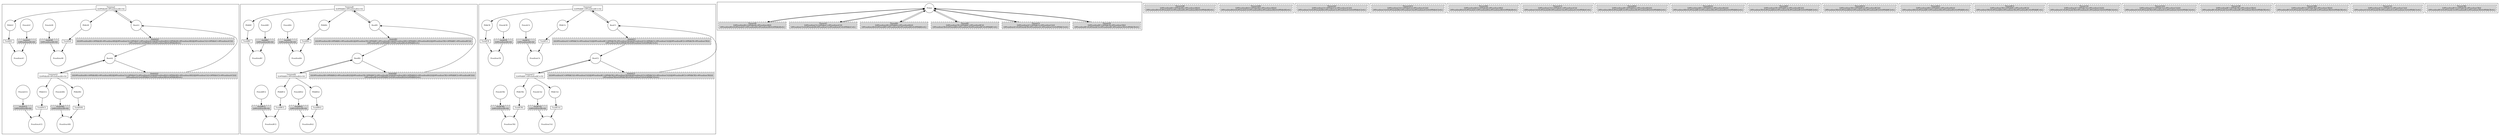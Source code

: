 digraph { layout=dot; overlap=false; splines=true; node [fontsize=10];
subgraph cluster0 {
"PblkAB0" [shape = circle, label = "PblkAB"];
"TminingA" -> "PblkAB0" [label = ""];
"TminingA" [shape = box, label = "TminingA
[((#PblkAB+#PconfirmAB)<5)]" width=0.8, height=0.2];
"PblkAB0" -> "TnotifAB" [label = ""];
"TnotifAB" [shape = box, label = "TnotifAB" width=0.8, height=0.2];
"RootA137" -> "TminingA" [label = ""];
"RootA137" [shape = circle, label = "RootA1"];
"TminingA" -> "PblkAC2" [label = ""];
"PblkAC2" [shape = circle, label = "PblkAC"];
"TminingA" -> "RootA137" [label = ""];
"TnotifAB" -> "PconfirmAB13" [label = ""];
"PconfirmAB13" [shape = circle, label = "PconfirmAB"];
"SwitchA2" -> "RootA137" [label = ""];
"SwitchA2" [shape = box, label = "SwitchA2
[((((#PconfirmBA>(#PblkAB2+#PconfirmAB2))||(#PconfirmCA>(#PblkAC2+#PconfirmAC2)))||(#PconfirmBA2>(#PblkAB2+#PconfirmAB2)))||(#PconfirmCA2>(#PblkAC2+#PconfirmAC2)))]
{#PconfirmAC2=0;#PblkAC2=0;#PconfirmAB2=0;#PblkAB2=0;}" width=0.8, height=0.02, style="filled,dashed"];
"RootA137" -> "SwitchA1" [label = ""];
"SwitchA1" [shape = box, label = "SwitchA1
[((((#PconfirmBA>(#PblkAB+#PconfirmAB))||(#PconfirmCA>(#PblkAC+#PconfirmAC)))||(#PconfirmBA2>(#PblkAB+#PconfirmAB)))||(#PconfirmCA2>(#PblkAC+#PconfirmAC)))]
{#PconfirmAC=0;#PblkAC=0;#PconfirmAB=0;#PblkAB=0;}" width=0.8, height=0.02, style="filled,dashed"];
"PblkAC2" -> "TnotifAC" [label = ""];
"TnotifAC" [shape = box, label = "TnotifAC" width=0.8, height=0.2];
"stockAB" -> "PconfirmAB13" [label = ""];
"stockAB" [shape = box, label = "stockAB
[(#PconfirmAB>0)]" width=0.8, height=0.02, style="filled,dashed"];
"RootA238" -> "SwitchA2" [label = ""];
"RootA238" [shape = circle, label = "RootA2"];
"SwitchA1" -> "RootA238" [label = ""];
"TnotifAC" -> "PconfirmAC15" [label = ""];
"PconfirmAC15" [shape = circle, label = "PconfirmAC"];
"PstockAB25" -> "stockAB" [label = ""];
"PstockAB25" [shape = circle, label = "PstockAB"];
"TminingA2" -> "RootA238" [label = ""];
"TminingA2" [shape = box, label = "TminingA2
[((#PblkAB+#PconfirmAB)<5)]" width=0.8, height=0.2];
"RootA238" -> "TminingA2" [label = ""];
"stockAC" -> "PconfirmAC15" [label = ""];
"stockAC" [shape = box, label = "stockAC
[(#PconfirmAB>0)]" width=0.8, height=0.02, style="filled,dashed"];
"TminingA2" -> "PblkAB21" [label = ""];
"PblkAB21" [shape = circle, label = "PblkAB2"];
"TminingA2" -> "PblkAC23" [label = ""];
"PblkAC23" [shape = circle, label = "PblkAC2"];
"PstockAC27" -> "stockAC" [label = ""];
"PstockAC27" [shape = circle, label = "PstockAC"];
"PblkAB21" -> "TnotifAB2" [label = ""];
"TnotifAB2" [shape = box, label = "TnotifAB2" width=0.8, height=0.2];
"PblkAC23" -> "TnotifAC2" [label = ""];
"TnotifAC2" [shape = box, label = "TnotifAC2" width=0.8, height=0.2];
"TnotifAB2" -> "PconfirmAB214" [label = ""];
"PconfirmAB214" [shape = circle, label = "PconfirmAB2"];
"TnotifAC2" -> "PconfirmAC216" [label = ""];
"PconfirmAC216" [shape = circle, label = "PconfirmAC2"];
"stockAB2" -> "PconfirmAB214" [label = ""];
"stockAB2" [shape = box, label = "stockAB2
[(#PconfirmAB>0)]" width=0.8, height=0.02, style="filled,dashed"];
"stockAC2" -> "PconfirmAC216" [label = ""];
"stockAC2" [shape = box, label = "stockAC2
[(#PconfirmAB>0)]" width=0.8, height=0.02, style="filled,dashed"];
"PstockAB226" -> "stockAB2" [label = ""];
"PstockAB226" [shape = circle, label = "PstockAB2"];
"PstockAC228" -> "stockAC2" [label = ""];
"PstockAC228" [shape = circle, label = "PstockAC2"];
}
subgraph cluster1 {
"PblkBA4" [shape = circle, label = "PblkBA"];
"TminingB" -> "PblkBA4" [label = ""];
"TminingB" [shape = box, label = "TminingB
[((#PblkBA+#PconfirmBA)<5)]" width=0.8, height=0.2];
"PblkBA4" -> "TnotifBA" [label = ""];
"TnotifBA" [shape = box, label = "TnotifBA" width=0.8, height=0.2];
"RootB139" -> "TminingB" [label = ""];
"RootB139" [shape = circle, label = "RootB1"];
"TminingB" -> "PblkBC6" [label = ""];
"PblkBC6" [shape = circle, label = "PblkBC"];
"TminingB" -> "RootB139" [label = ""];
"TnotifBA" -> "PconfirmBA17" [label = ""];
"PconfirmBA17" [shape = circle, label = "PconfirmBA"];
"SwitchB2" -> "RootB139" [label = ""];
"SwitchB2" [shape = box, label = "SwitchB2
[((((#PconfirmAB>(#PblkBA2+#PconfirmBA2))||(#PconfirmCB>(#PblkBC2+#PconfirmBC2)))||(#PconfirmAB2>(#PblkBA2+#PconfirmBA2)))||(#PconfirmCB2>(#PblkBC2+#PconfirmBC2)))]
{#PconfirmBC2=0;#PblkBC2=0;#PconfirmBA2=0;#PblkBA2=0;}" width=0.8, height=0.02, style="filled,dashed"];
"RootB139" -> "SwitchB1" [label = ""];
"SwitchB1" [shape = box, label = "SwitchB1
[((((#PconfirmAB>(#PblkBA+#PconfirmBA))||(#PconfirmCB>(#PblkBC+#PconfirmBC)))||(#PconfirmAB2>(#PblkBA+#PconfirmBA)))||(#PconfirmCB2>(#PblkBC+#PconfirmBC)))]
{#PconfirmBC=0;#PblkBC=0;#PconfirmBA=0;#PblkBA=0;}" width=0.8, height=0.02, style="filled,dashed"];
"PblkBC6" -> "TnotifBC" [label = ""];
"TnotifBC" [shape = box, label = "TnotifBC" width=0.8, height=0.2];
"stockBA" -> "PconfirmBA17" [label = ""];
"stockBA" [shape = box, label = "stockBA
[(#PconfirmAB>0)]" width=0.8, height=0.02, style="filled,dashed"];
"RootB240" -> "SwitchB2" [label = ""];
"RootB240" [shape = circle, label = "RootB2"];
"SwitchB1" -> "RootB240" [label = ""];
"TnotifBC" -> "PconfirmBC19" [label = ""];
"PconfirmBC19" [shape = circle, label = "PconfirmBC"];
"PstockBA29" -> "stockBA" [label = ""];
"PstockBA29" [shape = circle, label = "PstockBA"];
"TminingB2" -> "RootB240" [label = ""];
"TminingB2" [shape = box, label = "TminingB2
[((#PblkBA+#PconfirmBA)<5)]" width=0.8, height=0.2];
"RootB240" -> "TminingB2" [label = ""];
"stockBC" -> "PconfirmBC19" [label = ""];
"stockBC" [shape = box, label = "stockBC
[(#PconfirmAB>0)]" width=0.8, height=0.02, style="filled,dashed"];
"TminingB2" -> "PblkBA25" [label = ""];
"PblkBA25" [shape = circle, label = "PblkBA2"];
"TminingB2" -> "PblkBC27" [label = ""];
"PblkBC27" [shape = circle, label = "PblkBC2"];
"PstockBC31" -> "stockBC" [label = ""];
"PstockBC31" [shape = circle, label = "PstockBC"];
"PblkBA25" -> "TnotifBA2" [label = ""];
"TnotifBA2" [shape = box, label = "TnotifBA2" width=0.8, height=0.2];
"PblkBC27" -> "TnotifBC2" [label = ""];
"TnotifBC2" [shape = box, label = "TnotifBC2" width=0.8, height=0.2];
"TnotifBA2" -> "PconfirmBA218" [label = ""];
"PconfirmBA218" [shape = circle, label = "PconfirmBA2"];
"TnotifBC2" -> "PconfirmBC220" [label = ""];
"PconfirmBC220" [shape = circle, label = "PconfirmBC2"];
"stockBA2" -> "PconfirmBA218" [label = ""];
"stockBA2" [shape = box, label = "stockBA2
[(#PconfirmAB>0)]" width=0.8, height=0.02, style="filled,dashed"];
"stockBC2" -> "PconfirmBC220" [label = ""];
"stockBC2" [shape = box, label = "stockBC2
[(#PconfirmAB>0)]" width=0.8, height=0.02, style="filled,dashed"];
"PstockBA230" -> "stockBA2" [label = ""];
"PstockBA230" [shape = circle, label = "PstockBA2"];
"PstockBC232" -> "stockBC2" [label = ""];
"PstockBC232" [shape = circle, label = "PstockBC2"];
}
subgraph cluster2 {
"PblkCA8" [shape = circle, label = "PblkCA"];
"TminingC" -> "PblkCA8" [label = ""];
"TminingC" [shape = box, label = "TminingC
[((#PblkBC+#PconfirmBC)<5)]" width=0.8, height=0.2];
"PblkCA8" -> "TnotifCA" [label = ""];
"TnotifCA" [shape = box, label = "TnotifCA" width=0.8, height=0.2];
"RootC141" -> "TminingC" [label = ""];
"RootC141" [shape = circle, label = "RootC1"];
"TminingC" -> "PblkCB10" [label = ""];
"PblkCB10" [shape = circle, label = "PblkCB"];
"TminingC" -> "RootC141" [label = ""];
"TnotifCA" -> "PconfirmCA21" [label = ""];
"PconfirmCA21" [shape = circle, label = "PconfirmCA"];
"SwitchC2" -> "RootC141" [label = ""];
"SwitchC2" [shape = box, label = "SwitchC2
[((((#PconfirmAC>(#PblkCA2+#PconfirmCA2))||(#PconfirmBC>(#PblkCB2+#PconfirmCB2)))||(#PconfirmAC2>(#PblkCA2+#PconfirmCA2)))||(#PconfirmBC2>(#PblkCB2+#PconfirmCB2)))]
{#PconfirmCB2=0;#PblkCB2=0;#PconfirmCA2=0;#PblkCA2=0;}" width=0.8, height=0.02, style="filled,dashed"];
"RootC141" -> "SwitchC1" [label = ""];
"SwitchC1" [shape = box, label = "SwitchC1
[((((#PconfirmAC>(#PblkCA+#PconfirmCA))||(#PconfirmBC>(#PblkCB+#PconfirmCB)))||(#PconfirmAC2>(#PblkCA+#PconfirmCA)))||(#PconfirmBC2>(#PblkCB+#PconfirmCB)))]
{#PconfirmCB=0;#PblkCB=0;#PconfirmCA=0;#PblkCA=0;}" width=0.8, height=0.02, style="filled,dashed"];
"PblkCB10" -> "TnotifCB" [label = ""];
"TnotifCB" [shape = box, label = "TnotifCB" width=0.8, height=0.2];
"stockCA" -> "PconfirmCA21" [label = ""];
"stockCA" [shape = box, label = "stockCA
[(#PconfirmAB>0)]" width=0.8, height=0.02, style="filled,dashed"];
"RootC242" -> "SwitchC2" [label = ""];
"RootC242" [shape = circle, label = "RootC2"];
"SwitchC1" -> "RootC242" [label = ""];
"TnotifCB" -> "PconfirmCB23" [label = ""];
"PconfirmCB23" [shape = circle, label = "PconfirmCB"];
"PstockCA33" -> "stockCA" [label = ""];
"PstockCA33" [shape = circle, label = "PstockCA"];
"TminingC2" -> "RootC242" [label = ""];
"TminingC2" [shape = box, label = "TminingC2
[((#PblkBC+#PconfirmBC)<5)]" width=0.8, height=0.2];
"RootC242" -> "TminingC2" [label = ""];
"stockCB" -> "PconfirmCB23" [label = ""];
"stockCB" [shape = box, label = "stockCB
[(#PconfirmAB>0)]" width=0.8, height=0.02, style="filled,dashed"];
"TminingC2" -> "PblkCA29" [label = ""];
"PblkCA29" [shape = circle, label = "PblkCA2"];
"TminingC2" -> "PblkCB211" [label = ""];
"PblkCB211" [shape = circle, label = "PblkCB2"];
"PstockCB35" -> "stockCB" [label = ""];
"PstockCB35" [shape = circle, label = "PstockCB"];
"PblkCA29" -> "TnotifCA2" [label = ""];
"TnotifCA2" [shape = box, label = "TnotifCA2" width=0.8, height=0.2];
"PblkCB211" -> "TnotifCB2" [label = ""];
"TnotifCB2" [shape = box, label = "TnotifCB2" width=0.8, height=0.2];
"TnotifCA2" -> "PconfirmCA222" [label = ""];
"PconfirmCA222" [shape = circle, label = "PconfirmCA2"];
"TnotifCB2" -> "PconfirmCB224" [label = ""];
"PconfirmCB224" [shape = circle, label = "PconfirmCB2"];
"stockCA2" -> "PconfirmCA222" [label = ""];
"stockCA2" [shape = box, label = "stockCA2
[(#PconfirmAB>0)]" width=0.8, height=0.02, style="filled,dashed"];
"stockCB2" -> "PconfirmCB224" [label = ""];
"stockCB2" [shape = box, label = "stockCB2
[(#PconfirmAB>0)]" width=0.8, height=0.02, style="filled,dashed"];
"PstockCA234" -> "stockCA2" [label = ""];
"PstockCA234" [shape = circle, label = "PstockCA2"];
"PstockCB236" -> "stockCB2" [label = ""];
"PstockCB236" [shape = circle, label = "PstockCB2"];
}
subgraph cluster3 {
"Pclear12" [shape = circle, label = "Pclear"];
"TlooseAB" -> "Pclear12" [label = ""];
"TlooseAB" [shape = box, label = "TlooseAB
[(#PconfirmBA>(#PblkAB+#PconfirmAB))]
{#PconfirmBA=0;#PstockAC=#PconfirmBA;#PconfirmAB=0;#PblkAB=0;}" width=0.8, height=0.02, style="filled,dashed"];
"TlooseAC" -> "Pclear12" [label = ""];
"TlooseAC" [shape = box, label = "TlooseAC
[(#PconfirmCA>(#PblkAC+#PconfirmAC))]
{#PconfirmCA=0;#PstockAB=#PconfirmCA;#PconfirmAC=0;#PblkAC=0;}" width=0.8, height=0.02, style="filled,dashed"];
"TlooseBA" -> "Pclear12" [label = ""];
"TlooseBA" [shape = box, label = "TlooseBA
[(#PconfirmAB>(#PblkBA+#PconfirmBA))]
{#PconfirmAB=0;#PstockBC=#PconfirmAB;#PconfirmBA=0;#PblkBA=0;}" width=0.8, height=0.02, style="filled,dashed"];
"TlooseBC" -> "Pclear12" [label = ""];
"TlooseBC" [shape = box, label = "TlooseBC
[(#PconfirmCB>(#PblkBC+#PconfirmBC))]
{#PconfirmCB=0;#PstockBA=#PconfirmCB;#PconfirmBC=0;#PblkBC=0;}" width=0.8, height=0.02, style="filled,dashed"];
"TlooseCA" -> "Pclear12" [label = ""];
"TlooseCA" [shape = box, label = "TlooseCA
[(#PconfirmAC>(#PblkCA+#PconfirmCA))]
{#PconfirmAC=0;#PstockCB=#PconfirmAC;#PconfirmCA=0;#PblkCA=0;}" width=0.8, height=0.02, style="filled,dashed"];
"TlooseCB" -> "Pclear12" [label = ""];
"TlooseCB" [shape = box, label = "TlooseCB
[(#PconfirmBC>(#PblkCB+#PconfirmCB))]
{#PconfirmBC=0;#PstockCA=#PconfirmBC;#PconfirmCB=0;#PblkCB=0;}" width=0.8, height=0.02, style="filled,dashed"];
"Pclear12" -> "TlooseAB" [label = ""];
"Pclear12" -> "TlooseAC" [label = ""];
"Pclear12" -> "TlooseBA" [label = ""];
"Pclear12" -> "TlooseBC" [label = ""];
"Pclear12" -> "TlooseCA" [label = ""];
"Pclear12" -> "TlooseCB" [label = ""];
}
subgraph cluster4 {
"TlooseA2B" [shape = box, label = "TlooseA2B
[(#PconfirmBA>(#PblkAB2+#PconfirmAB2))]
{#PconfirmBA=0;#PstockAC2=#PconfirmBA;#PconfirmAB2=0;#PblkAB2=0;}" width=0.8, height=0.02, style="filled,dashed"];
}
subgraph cluster5 {
"TlooseA2B2" [shape = box, label = "TlooseA2B2
[(#PconfirmBA2>(#PblkAB2+#PconfirmAB2))]
{#PconfirmBA2=0;#PstockAC2=#PconfirmBA2;#PconfirmAB2=0;#PblkAB2=0;}" width=0.8, height=0.02, style="filled,dashed"];
}
subgraph cluster6 {
"TlooseA2C" [shape = box, label = "TlooseA2C
[(#PconfirmCA>(#PblkAC2+#PconfirmAC2))]
{#PconfirmCA=0;#PstockAB2=#PconfirmCA;#PconfirmAC2=0;#PblkAC2=0;}" width=0.8, height=0.02, style="filled,dashed"];
}
subgraph cluster7 {
"TlooseA2C2" [shape = box, label = "TlooseA2C2
[(#PconfirmCA2>(#PblkAC2+#PconfirmAC2))]
{#PconfirmCA2=0;#PstockAB2=#PconfirmCA2;#PconfirmAC2=0;#PblkAC2=0;}" width=0.8, height=0.02, style="filled,dashed"];
}
subgraph cluster8 {
"TlooseAB2" [shape = box, label = "TlooseAB2
[(#PconfirmBA2>(#PblkAB+#PconfirmAB))]
{#PconfirmBA2=0;#PstockAC=#PconfirmBA2;#PconfirmAB=0;#PblkAB=0;}" width=0.8, height=0.02, style="filled,dashed"];
}
subgraph cluster9 {
"TlooseAC2" [shape = box, label = "TlooseAC2
[(#PconfirmCA2>(#PblkAC+#PconfirmAC))]
{#PconfirmCA2=0;#PstockAB=#PconfirmCA2;#PconfirmAC=0;#PblkAC=0;}" width=0.8, height=0.02, style="filled,dashed"];
}
subgraph cluster10 {
"TlooseB2A" [shape = box, label = "TlooseB2A
[(#PconfirmAB>(#PblkBA2+#PconfirmBA2))]
{#PconfirmAB=0;#PstockBC2=#PconfirmAB;#PconfirmBA2=0;#PblkBA2=0;}" width=0.8, height=0.02, style="filled,dashed"];
}
subgraph cluster11 {
"TlooseB2A2" [shape = box, label = "TlooseB2A2
[(#PconfirmAB2>(#PblkBA2+#PconfirmBA2))]
{#PconfirmAB2=0;#PstockBC2=#PconfirmAB2;#PconfirmBA2=0;#PblkBA2=0;}" width=0.8, height=0.02, style="filled,dashed"];
}
subgraph cluster12 {
"TlooseB2C" [shape = box, label = "TlooseB2C
[(#PconfirmCB>(#PblkBC2+#PconfirmBC2))]
{#PconfirmCB=0;#PstockBA2=#PconfirmCB;#PconfirmBC2=0;#PblkBC2=0;}" width=0.8, height=0.02, style="filled,dashed"];
}
subgraph cluster13 {
"TlooseB2C2" [shape = box, label = "TlooseB2C2
[(#PconfirmCB2>(#PblkBC2+#PconfirmBC2))]
{#PconfirmCB2=0;#PstockBA2=#PconfirmCB2;#PconfirmBC2=0;#PblkBC2=0;}" width=0.8, height=0.02, style="filled,dashed"];
}
subgraph cluster14 {
"TlooseBA2" [shape = box, label = "TlooseBA2
[(#PconfirmAB2>(#PblkBA+#PconfirmBA))]
{#PconfirmAB2=0;#PstockBC=#PconfirmAB2;#PconfirmBA=0;#PblkBA=0;}" width=0.8, height=0.02, style="filled,dashed"];
}
subgraph cluster15 {
"TlooseBC2" [shape = box, label = "TlooseBC2
[(#PconfirmCB2>(#PblkBC+#PconfirmBC))]
{#PconfirmCB2=0;#PstockBA=#PconfirmCB2;#PconfirmBC=0;#PblkBC=0;}" width=0.8, height=0.02, style="filled,dashed"];
}
subgraph cluster16 {
"TlooseC2A" [shape = box, label = "TlooseC2A
[(#PconfirmAC>(#PblkCA2+#PconfirmCA2))]
{#PconfirmAC=0;#PstockCB2=#PconfirmAC;#PconfirmCA2=0;#PblkCA2=0;}" width=0.8, height=0.02, style="filled,dashed"];
}
subgraph cluster17 {
"TlooseC2A2" [shape = box, label = "TlooseC2A2
[(#PconfirmAC2>(#PblkCA2+#PconfirmCA2))]
{#PconfirmAC2=0;#PstockCB2=#PconfirmAC2;#PconfirmCA2=0;#PblkCA2=0;}" width=0.8, height=0.02, style="filled,dashed"];
}
subgraph cluster18 {
"TlooseC2B" [shape = box, label = "TlooseC2B
[(#PconfirmBC>(#PblkCB2+#PconfirmCB2))]
{#PconfirmBC=0;#PstockCA2=#PconfirmBC;#PconfirmCB2=0;#PblkCB2=0;}" width=0.8, height=0.02, style="filled,dashed"];
}
subgraph cluster19 {
"TlooseC2B2" [shape = box, label = "TlooseC2B2
[(#PconfirmBC2>(#PblkCB2+#PconfirmCB2))]
{#PconfirmBC2=0;#PstockCA2=#PconfirmBC2;#PconfirmCB2=0;#PblkCB2=0;}" width=0.8, height=0.02, style="filled,dashed"];
}
subgraph cluster20 {
"TlooseCA2" [shape = box, label = "TlooseCA2
[(#PconfirmAC2>(#PblkCA+#PconfirmCA))]
{#PconfirmAC2=0;#PstockCB=#PconfirmAC2;#PconfirmCA=0;#PblkCA=0;}" width=0.8, height=0.02, style="filled,dashed"];
}
subgraph cluster21 {
"TlooseCB2" [shape = box, label = "TlooseCB2
[(#PconfirmBC2>(#PblkCB+#PconfirmCB))]
{#PconfirmBC2=0;#PstockCA=#PconfirmBC2;#PconfirmCB=0;#PblkCB=0;}" width=0.8, height=0.02, style="filled,dashed"];
}
}
